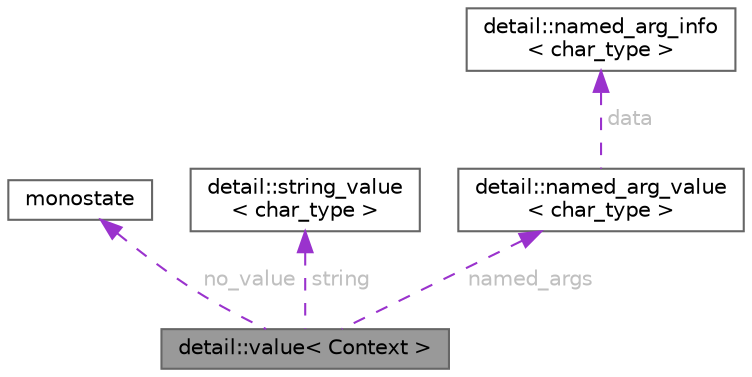 digraph "detail::value&lt; Context &gt;"
{
 // LATEX_PDF_SIZE
  bgcolor="transparent";
  edge [fontname=Helvetica,fontsize=10,labelfontname=Helvetica,labelfontsize=10];
  node [fontname=Helvetica,fontsize=10,shape=box,height=0.2,width=0.4];
  Node1 [id="Node000001",label="detail::value\< Context \>",height=0.2,width=0.4,color="gray40", fillcolor="grey60", style="filled", fontcolor="black",tooltip=" "];
  Node2 -> Node1 [id="edge5_Node000001_Node000002",dir="back",color="darkorchid3",style="dashed",tooltip=" ",label=" no_value",fontcolor="grey" ];
  Node2 [id="Node000002",label="monostate",height=0.2,width=0.4,color="gray40", fillcolor="white", style="filled",URL="$structmonostate.html",tooltip=" "];
  Node3 -> Node1 [id="edge6_Node000001_Node000003",dir="back",color="darkorchid3",style="dashed",tooltip=" ",label=" string",fontcolor="grey" ];
  Node3 [id="Node000003",label="detail::string_value\l\< char_type \>",height=0.2,width=0.4,color="gray40", fillcolor="white", style="filled",URL="$structdetail_1_1string__value.html",tooltip=" "];
  Node4 -> Node1 [id="edge7_Node000001_Node000004",dir="back",color="darkorchid3",style="dashed",tooltip=" ",label=" named_args",fontcolor="grey" ];
  Node4 [id="Node000004",label="detail::named_arg_value\l\< char_type \>",height=0.2,width=0.4,color="gray40", fillcolor="white", style="filled",URL="$structdetail_1_1named__arg__value.html",tooltip=" "];
  Node5 -> Node4 [id="edge8_Node000004_Node000005",dir="back",color="darkorchid3",style="dashed",tooltip=" ",label=" data",fontcolor="grey" ];
  Node5 [id="Node000005",label="detail::named_arg_info\l\< char_type \>",height=0.2,width=0.4,color="gray40", fillcolor="white", style="filled",URL="$structdetail_1_1named__arg__info.html",tooltip=" "];
}
